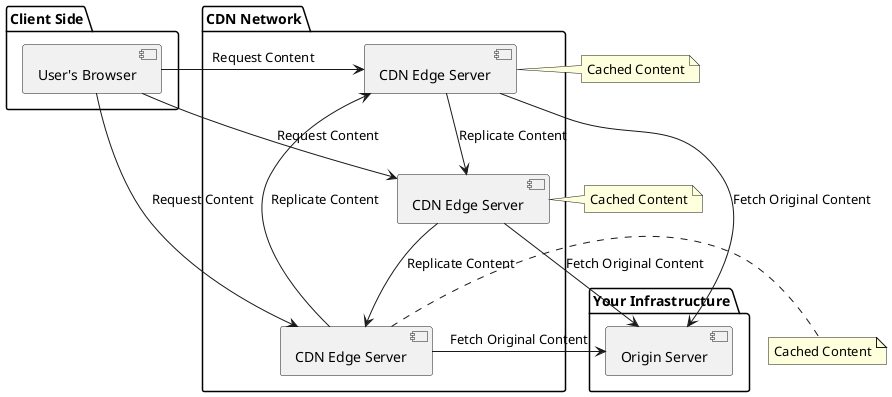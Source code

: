 @startuml
package "Client Side" {
  [User's Browser] as UBrowser
}

package "Your Infrastructure" {
  [Origin Server] as OServer
}

package "CDN Network" {
  [CDN Edge Server] as CDN1
  [CDN Edge Server] as CDN2
  [CDN Edge Server] as CDN3

  CDN1 --> CDN2 : Replicate Content
  CDN2 --> CDN3 : Replicate Content
  CDN3 --> CDN1 : Replicate Content
}

UBrowser -right-> CDN1 : Request Content
UBrowser -right-> CDN2 : Request Content
UBrowser -right-> CDN3 : Request Content

CDN1 -right-> OServer : Fetch Original Content
CDN2 -right-> OServer : Fetch Original Content
CDN3 -right-> OServer : Fetch Original Content

note right of CDN1 : Cached Content
note right of CDN2 : Cached Content
note right of CDN3 : Cached Content

@enduml
